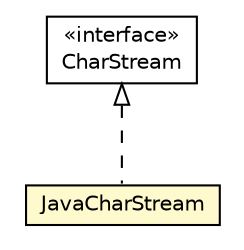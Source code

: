 #!/usr/local/bin/dot
#
# Class diagram 
# Generated by UMLGraph version R5_6-24-gf6e263 (http://www.umlgraph.org/)
#

digraph G {
	edge [fontname="Helvetica",fontsize=10,labelfontname="Helvetica",labelfontsize=10];
	node [fontname="Helvetica",fontsize=10,shape=plaintext];
	nodesep=0.25;
	ranksep=0.5;
	// com.orientechnologies.orient.core.sql.parser.JavaCharStream
	c484476 [label=<<table title="com.orientechnologies.orient.core.sql.parser.JavaCharStream" border="0" cellborder="1" cellspacing="0" cellpadding="2" port="p" bgcolor="lemonChiffon" href="./JavaCharStream.html">
		<tr><td><table border="0" cellspacing="0" cellpadding="1">
<tr><td align="center" balign="center"> JavaCharStream </td></tr>
		</table></td></tr>
		</table>>, URL="./JavaCharStream.html", fontname="Helvetica", fontcolor="black", fontsize=10.0];
	// com.orientechnologies.orient.core.sql.parser.CharStream
	c484506 [label=<<table title="com.orientechnologies.orient.core.sql.parser.CharStream" border="0" cellborder="1" cellspacing="0" cellpadding="2" port="p" href="./CharStream.html">
		<tr><td><table border="0" cellspacing="0" cellpadding="1">
<tr><td align="center" balign="center"> &#171;interface&#187; </td></tr>
<tr><td align="center" balign="center"> CharStream </td></tr>
		</table></td></tr>
		</table>>, URL="./CharStream.html", fontname="Helvetica", fontcolor="black", fontsize=10.0];
	//com.orientechnologies.orient.core.sql.parser.JavaCharStream implements com.orientechnologies.orient.core.sql.parser.CharStream
	c484506:p -> c484476:p [dir=back,arrowtail=empty,style=dashed];
}

